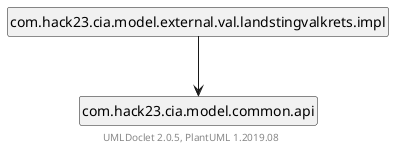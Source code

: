 @startuml
    set namespaceSeparator none
    hide circle
    hide empty fields
    hide empty methods

    com.hack23.cia.model.external.val.landstingvalkrets.impl --> com.hack23.cia.model.common.api

    ' Package links
    class "com.hack23.cia.model.external.val.landstingvalkrets.impl" [[com/hack23/cia/model/external/val/landstingvalkrets/impl/package-summary.html]] {
    }

    center footer UMLDoclet 2.0.5, PlantUML 1.2019.08
@enduml
